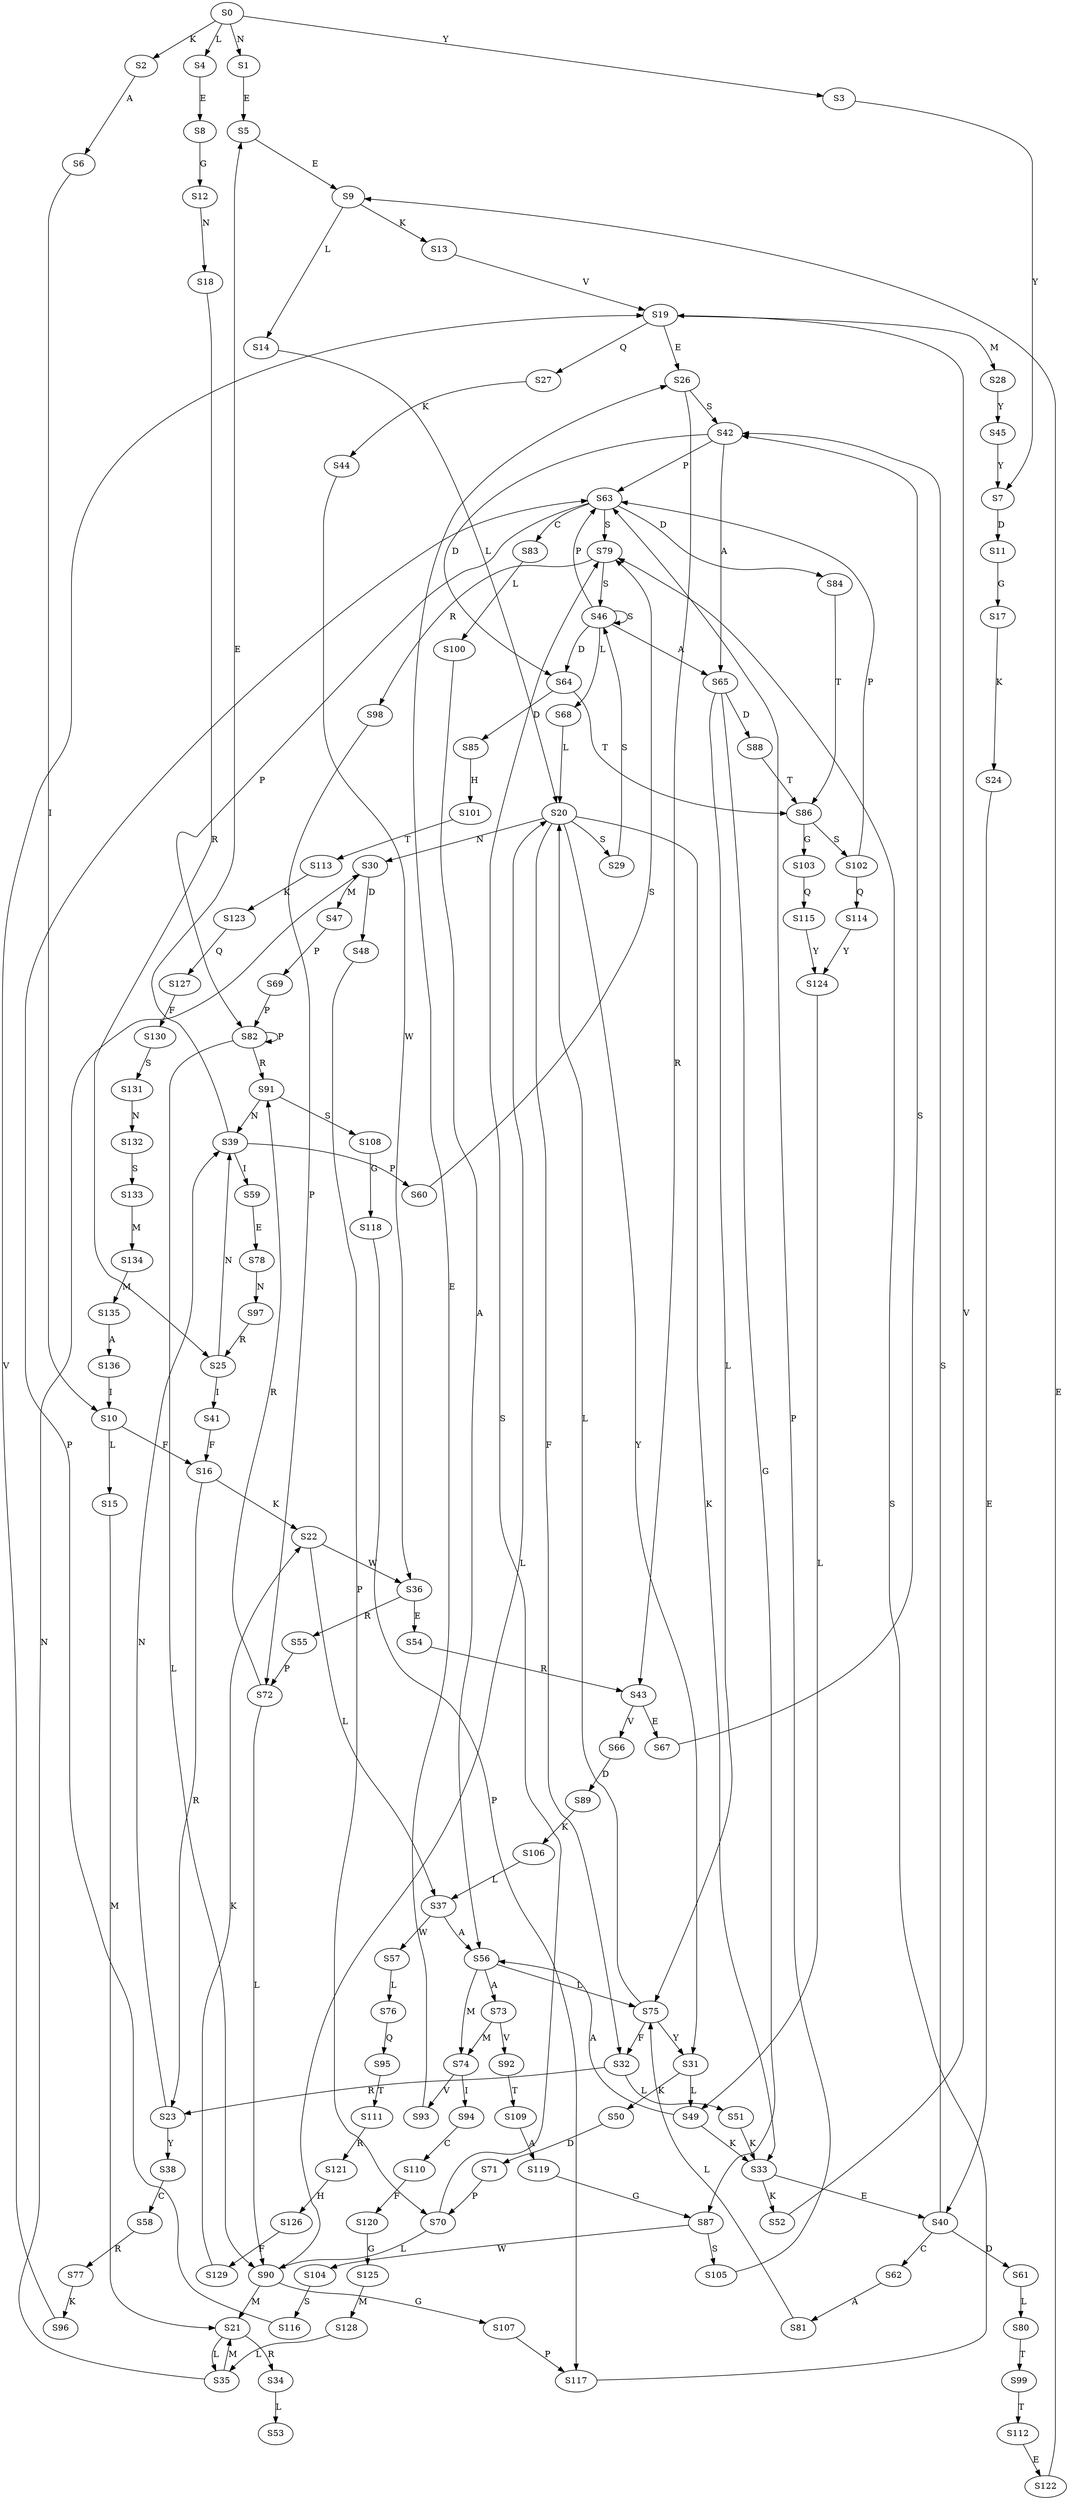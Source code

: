 strict digraph  {
	S0 -> S1 [ label = N ];
	S0 -> S2 [ label = K ];
	S0 -> S3 [ label = Y ];
	S0 -> S4 [ label = L ];
	S1 -> S5 [ label = E ];
	S2 -> S6 [ label = A ];
	S3 -> S7 [ label = Y ];
	S4 -> S8 [ label = E ];
	S5 -> S9 [ label = E ];
	S6 -> S10 [ label = I ];
	S7 -> S11 [ label = D ];
	S8 -> S12 [ label = G ];
	S9 -> S13 [ label = K ];
	S9 -> S14 [ label = L ];
	S10 -> S15 [ label = L ];
	S10 -> S16 [ label = F ];
	S11 -> S17 [ label = G ];
	S12 -> S18 [ label = N ];
	S13 -> S19 [ label = V ];
	S14 -> S20 [ label = L ];
	S15 -> S21 [ label = M ];
	S16 -> S22 [ label = K ];
	S16 -> S23 [ label = R ];
	S17 -> S24 [ label = K ];
	S18 -> S25 [ label = R ];
	S19 -> S26 [ label = E ];
	S19 -> S27 [ label = Q ];
	S19 -> S28 [ label = M ];
	S20 -> S29 [ label = S ];
	S20 -> S30 [ label = N ];
	S20 -> S31 [ label = Y ];
	S20 -> S32 [ label = F ];
	S20 -> S33 [ label = K ];
	S21 -> S34 [ label = R ];
	S21 -> S35 [ label = L ];
	S22 -> S36 [ label = W ];
	S22 -> S37 [ label = L ];
	S23 -> S38 [ label = Y ];
	S23 -> S39 [ label = N ];
	S24 -> S40 [ label = E ];
	S25 -> S41 [ label = I ];
	S25 -> S39 [ label = N ];
	S26 -> S42 [ label = S ];
	S26 -> S43 [ label = R ];
	S27 -> S44 [ label = K ];
	S28 -> S45 [ label = Y ];
	S29 -> S46 [ label = S ];
	S30 -> S47 [ label = M ];
	S30 -> S48 [ label = D ];
	S31 -> S49 [ label = L ];
	S31 -> S50 [ label = K ];
	S32 -> S23 [ label = R ];
	S32 -> S51 [ label = L ];
	S33 -> S40 [ label = E ];
	S33 -> S52 [ label = K ];
	S34 -> S53 [ label = L ];
	S35 -> S21 [ label = M ];
	S35 -> S30 [ label = N ];
	S36 -> S54 [ label = E ];
	S36 -> S55 [ label = R ];
	S37 -> S56 [ label = A ];
	S37 -> S57 [ label = W ];
	S38 -> S58 [ label = C ];
	S39 -> S59 [ label = I ];
	S39 -> S60 [ label = P ];
	S39 -> S5 [ label = E ];
	S40 -> S61 [ label = D ];
	S40 -> S42 [ label = S ];
	S40 -> S62 [ label = C ];
	S41 -> S16 [ label = F ];
	S42 -> S63 [ label = P ];
	S42 -> S64 [ label = D ];
	S42 -> S65 [ label = A ];
	S43 -> S66 [ label = V ];
	S43 -> S67 [ label = E ];
	S44 -> S36 [ label = W ];
	S45 -> S7 [ label = Y ];
	S46 -> S65 [ label = A ];
	S46 -> S46 [ label = S ];
	S46 -> S68 [ label = L ];
	S46 -> S63 [ label = P ];
	S46 -> S64 [ label = D ];
	S47 -> S69 [ label = P ];
	S48 -> S70 [ label = P ];
	S49 -> S56 [ label = A ];
	S49 -> S33 [ label = K ];
	S50 -> S71 [ label = D ];
	S51 -> S33 [ label = K ];
	S52 -> S19 [ label = V ];
	S54 -> S43 [ label = R ];
	S55 -> S72 [ label = P ];
	S56 -> S73 [ label = A ];
	S56 -> S74 [ label = M ];
	S56 -> S75 [ label = L ];
	S57 -> S76 [ label = L ];
	S58 -> S77 [ label = R ];
	S59 -> S78 [ label = E ];
	S60 -> S79 [ label = S ];
	S61 -> S80 [ label = L ];
	S62 -> S81 [ label = A ];
	S63 -> S82 [ label = P ];
	S63 -> S83 [ label = C ];
	S63 -> S84 [ label = D ];
	S63 -> S79 [ label = S ];
	S64 -> S85 [ label = D ];
	S64 -> S86 [ label = T ];
	S65 -> S87 [ label = G ];
	S65 -> S75 [ label = L ];
	S65 -> S88 [ label = D ];
	S66 -> S89 [ label = D ];
	S67 -> S42 [ label = S ];
	S68 -> S20 [ label = L ];
	S69 -> S82 [ label = P ];
	S70 -> S90 [ label = L ];
	S70 -> S79 [ label = S ];
	S71 -> S70 [ label = P ];
	S72 -> S91 [ label = R ];
	S72 -> S90 [ label = L ];
	S73 -> S92 [ label = V ];
	S73 -> S74 [ label = M ];
	S74 -> S93 [ label = V ];
	S74 -> S94 [ label = I ];
	S75 -> S32 [ label = F ];
	S75 -> S20 [ label = L ];
	S75 -> S31 [ label = Y ];
	S76 -> S95 [ label = Q ];
	S77 -> S96 [ label = K ];
	S78 -> S97 [ label = N ];
	S79 -> S98 [ label = R ];
	S79 -> S46 [ label = S ];
	S80 -> S99 [ label = T ];
	S81 -> S75 [ label = L ];
	S82 -> S90 [ label = L ];
	S82 -> S91 [ label = R ];
	S82 -> S82 [ label = P ];
	S83 -> S100 [ label = L ];
	S84 -> S86 [ label = T ];
	S85 -> S101 [ label = H ];
	S86 -> S102 [ label = S ];
	S86 -> S103 [ label = G ];
	S87 -> S104 [ label = W ];
	S87 -> S105 [ label = S ];
	S88 -> S86 [ label = T ];
	S89 -> S106 [ label = K ];
	S90 -> S107 [ label = G ];
	S90 -> S20 [ label = L ];
	S90 -> S21 [ label = M ];
	S91 -> S108 [ label = S ];
	S91 -> S39 [ label = N ];
	S92 -> S109 [ label = T ];
	S93 -> S26 [ label = E ];
	S94 -> S110 [ label = C ];
	S95 -> S111 [ label = T ];
	S96 -> S19 [ label = V ];
	S97 -> S25 [ label = R ];
	S98 -> S72 [ label = P ];
	S99 -> S112 [ label = T ];
	S100 -> S56 [ label = A ];
	S101 -> S113 [ label = T ];
	S102 -> S63 [ label = P ];
	S102 -> S114 [ label = Q ];
	S103 -> S115 [ label = Q ];
	S104 -> S116 [ label = S ];
	S105 -> S63 [ label = P ];
	S106 -> S37 [ label = L ];
	S107 -> S117 [ label = P ];
	S108 -> S118 [ label = G ];
	S109 -> S119 [ label = A ];
	S110 -> S120 [ label = F ];
	S111 -> S121 [ label = R ];
	S112 -> S122 [ label = E ];
	S113 -> S123 [ label = K ];
	S114 -> S124 [ label = Y ];
	S115 -> S124 [ label = Y ];
	S116 -> S63 [ label = P ];
	S117 -> S79 [ label = S ];
	S118 -> S117 [ label = P ];
	S119 -> S87 [ label = G ];
	S120 -> S125 [ label = G ];
	S121 -> S126 [ label = H ];
	S122 -> S9 [ label = E ];
	S123 -> S127 [ label = Q ];
	S124 -> S49 [ label = L ];
	S125 -> S128 [ label = M ];
	S126 -> S129 [ label = F ];
	S127 -> S130 [ label = F ];
	S128 -> S35 [ label = L ];
	S129 -> S22 [ label = K ];
	S130 -> S131 [ label = S ];
	S131 -> S132 [ label = N ];
	S132 -> S133 [ label = S ];
	S133 -> S134 [ label = M ];
	S134 -> S135 [ label = M ];
	S135 -> S136 [ label = A ];
	S136 -> S10 [ label = I ];
}
